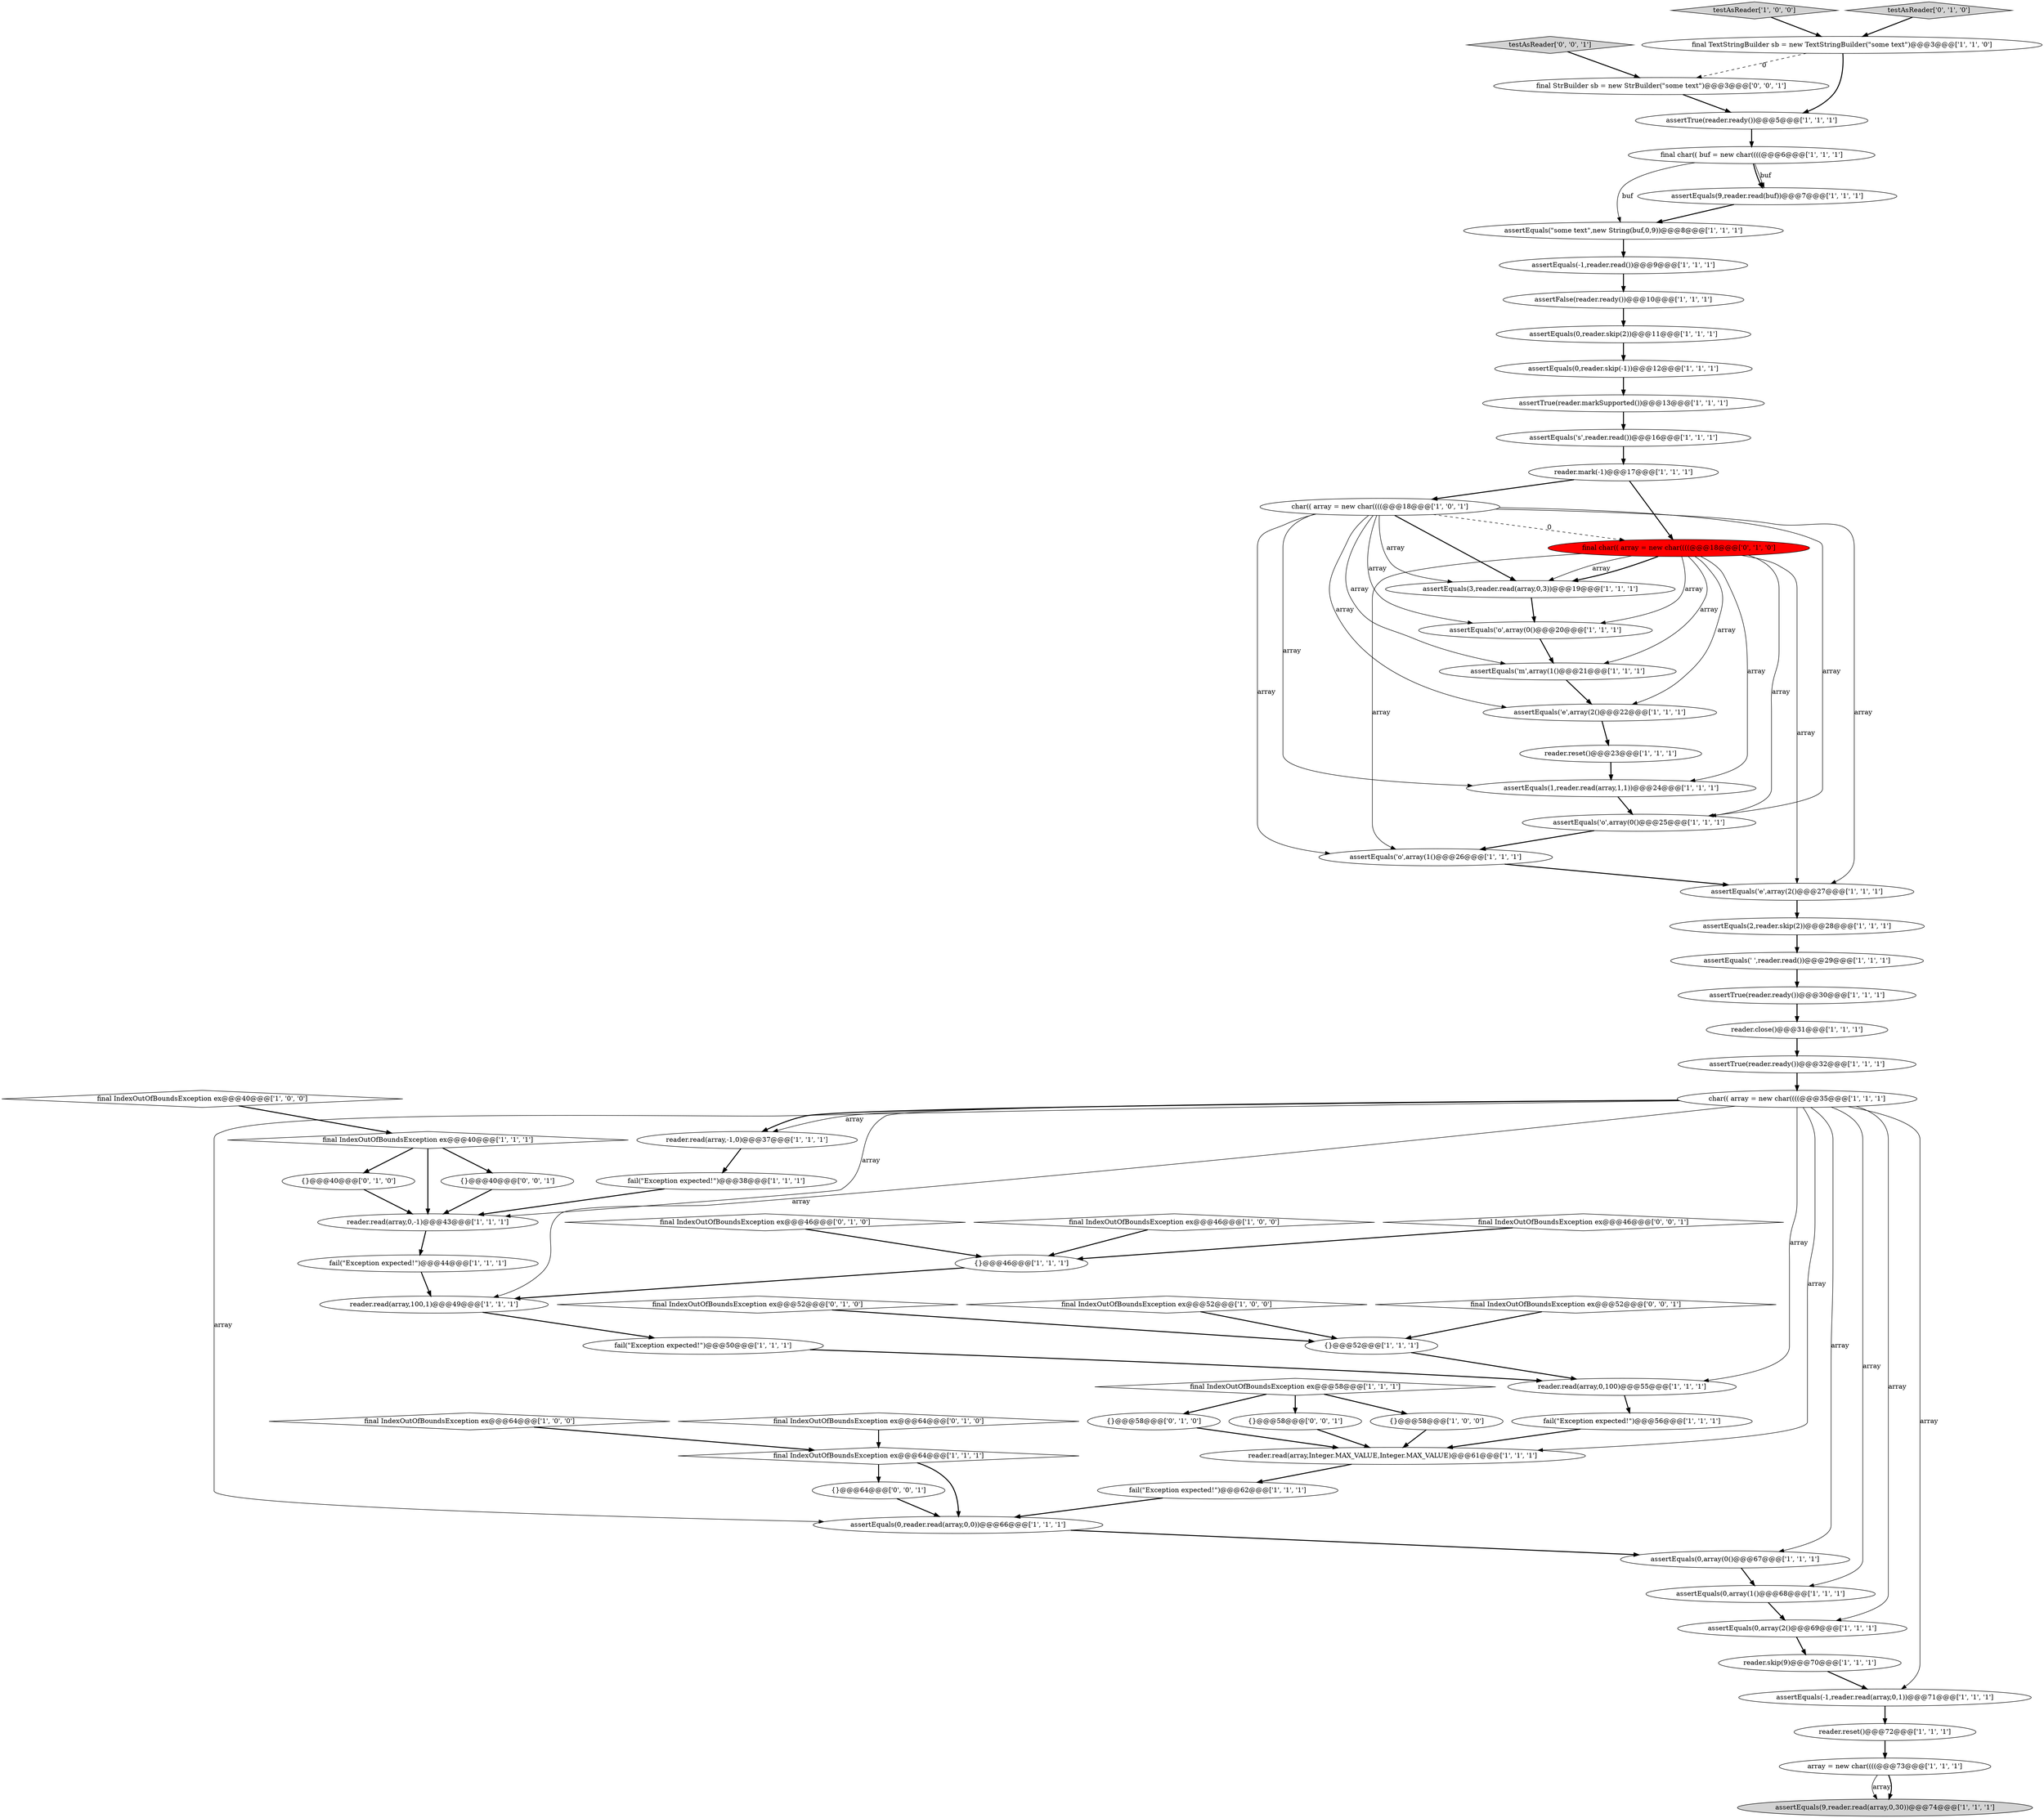 digraph {
3 [style = filled, label = "assertEquals('o',array(0()@@@20@@@['1', '1', '1']", fillcolor = white, shape = ellipse image = "AAA0AAABBB1BBB"];
8 [style = filled, label = "final IndexOutOfBoundsException ex@@@64@@@['1', '0', '0']", fillcolor = white, shape = diamond image = "AAA0AAABBB1BBB"];
21 [style = filled, label = "final IndexOutOfBoundsException ex@@@46@@@['1', '0', '0']", fillcolor = white, shape = diamond image = "AAA0AAABBB1BBB"];
27 [style = filled, label = "assertTrue(reader.ready())@@@30@@@['1', '1', '1']", fillcolor = white, shape = ellipse image = "AAA0AAABBB1BBB"];
48 [style = filled, label = "assertEquals(0,reader.skip(-1))@@@12@@@['1', '1', '1']", fillcolor = white, shape = ellipse image = "AAA0AAABBB1BBB"];
55 [style = filled, label = "reader.read(array,-1,0)@@@37@@@['1', '1', '1']", fillcolor = white, shape = ellipse image = "AAA0AAABBB1BBB"];
66 [style = filled, label = "final IndexOutOfBoundsException ex@@@46@@@['0', '0', '1']", fillcolor = white, shape = diamond image = "AAA0AAABBB3BBB"];
67 [style = filled, label = "final StrBuilder sb = new StrBuilder(\"some text\")@@@3@@@['0', '0', '1']", fillcolor = white, shape = ellipse image = "AAA0AAABBB3BBB"];
7 [style = filled, label = "assertEquals(\"some text\",new String(buf,0,9))@@@8@@@['1', '1', '1']", fillcolor = white, shape = ellipse image = "AAA0AAABBB1BBB"];
39 [style = filled, label = "{}@@@52@@@['1', '1', '1']", fillcolor = white, shape = ellipse image = "AAA0AAABBB1BBB"];
14 [style = filled, label = "{}@@@58@@@['1', '0', '0']", fillcolor = white, shape = ellipse image = "AAA0AAABBB1BBB"];
33 [style = filled, label = "reader.read(array,0,100)@@@55@@@['1', '1', '1']", fillcolor = white, shape = ellipse image = "AAA0AAABBB1BBB"];
0 [style = filled, label = "reader.read(array,100,1)@@@49@@@['1', '1', '1']", fillcolor = white, shape = ellipse image = "AAA0AAABBB1BBB"];
49 [style = filled, label = "assertEquals(0,reader.skip(2))@@@11@@@['1', '1', '1']", fillcolor = white, shape = ellipse image = "AAA0AAABBB1BBB"];
62 [style = filled, label = "final IndexOutOfBoundsException ex@@@46@@@['0', '1', '0']", fillcolor = white, shape = diamond image = "AAA0AAABBB2BBB"];
69 [style = filled, label = "{}@@@64@@@['0', '0', '1']", fillcolor = white, shape = ellipse image = "AAA0AAABBB3BBB"];
13 [style = filled, label = "assertEquals(' ',reader.read())@@@29@@@['1', '1', '1']", fillcolor = white, shape = ellipse image = "AAA0AAABBB1BBB"];
61 [style = filled, label = "final IndexOutOfBoundsException ex@@@64@@@['0', '1', '0']", fillcolor = white, shape = diamond image = "AAA0AAABBB2BBB"];
9 [style = filled, label = "reader.reset()@@@72@@@['1', '1', '1']", fillcolor = white, shape = ellipse image = "AAA0AAABBB1BBB"];
43 [style = filled, label = "final char(( buf = new char((((@@@6@@@['1', '1', '1']", fillcolor = white, shape = ellipse image = "AAA0AAABBB1BBB"];
18 [style = filled, label = "assertEquals(1,reader.read(array,1,1))@@@24@@@['1', '1', '1']", fillcolor = white, shape = ellipse image = "AAA0AAABBB1BBB"];
53 [style = filled, label = "assertEquals('e',array(2()@@@27@@@['1', '1', '1']", fillcolor = white, shape = ellipse image = "AAA0AAABBB1BBB"];
2 [style = filled, label = "assertEquals(3,reader.read(array,0,3))@@@19@@@['1', '1', '1']", fillcolor = white, shape = ellipse image = "AAA0AAABBB1BBB"];
41 [style = filled, label = "{}@@@46@@@['1', '1', '1']", fillcolor = white, shape = ellipse image = "AAA0AAABBB1BBB"];
28 [style = filled, label = "final IndexOutOfBoundsException ex@@@40@@@['1', '1', '1']", fillcolor = white, shape = diamond image = "AAA0AAABBB1BBB"];
34 [style = filled, label = "final IndexOutOfBoundsException ex@@@58@@@['1', '1', '1']", fillcolor = white, shape = diamond image = "AAA0AAABBB1BBB"];
36 [style = filled, label = "fail(\"Exception expected!\")@@@62@@@['1', '1', '1']", fillcolor = white, shape = ellipse image = "AAA0AAABBB1BBB"];
31 [style = filled, label = "reader.read(array,0,-1)@@@43@@@['1', '1', '1']", fillcolor = white, shape = ellipse image = "AAA0AAABBB1BBB"];
71 [style = filled, label = "testAsReader['0', '0', '1']", fillcolor = lightgray, shape = diamond image = "AAA0AAABBB3BBB"];
57 [style = filled, label = "assertEquals(9,reader.read(buf))@@@7@@@['1', '1', '1']", fillcolor = white, shape = ellipse image = "AAA0AAABBB1BBB"];
10 [style = filled, label = "final IndexOutOfBoundsException ex@@@40@@@['1', '0', '0']", fillcolor = white, shape = diamond image = "AAA0AAABBB1BBB"];
54 [style = filled, label = "assertEquals(0,array(1()@@@68@@@['1', '1', '1']", fillcolor = white, shape = ellipse image = "AAA0AAABBB1BBB"];
29 [style = filled, label = "fail(\"Exception expected!\")@@@56@@@['1', '1', '1']", fillcolor = white, shape = ellipse image = "AAA0AAABBB1BBB"];
6 [style = filled, label = "assertEquals(0,array(2()@@@69@@@['1', '1', '1']", fillcolor = white, shape = ellipse image = "AAA0AAABBB1BBB"];
25 [style = filled, label = "testAsReader['1', '0', '0']", fillcolor = lightgray, shape = diamond image = "AAA0AAABBB1BBB"];
46 [style = filled, label = "assertEquals(0,array(0()@@@67@@@['1', '1', '1']", fillcolor = white, shape = ellipse image = "AAA0AAABBB1BBB"];
22 [style = filled, label = "reader.mark(-1)@@@17@@@['1', '1', '1']", fillcolor = white, shape = ellipse image = "AAA0AAABBB1BBB"];
65 [style = filled, label = "{}@@@40@@@['0', '0', '1']", fillcolor = white, shape = ellipse image = "AAA0AAABBB3BBB"];
60 [style = filled, label = "final IndexOutOfBoundsException ex@@@52@@@['0', '1', '0']", fillcolor = white, shape = diamond image = "AAA0AAABBB2BBB"];
63 [style = filled, label = "final char(( array = new char((((@@@18@@@['0', '1', '0']", fillcolor = red, shape = ellipse image = "AAA1AAABBB2BBB"];
5 [style = filled, label = "char(( array = new char((((@@@18@@@['1', '0', '1']", fillcolor = white, shape = ellipse image = "AAA0AAABBB1BBB"];
20 [style = filled, label = "final IndexOutOfBoundsException ex@@@52@@@['1', '0', '0']", fillcolor = white, shape = diamond image = "AAA0AAABBB1BBB"];
58 [style = filled, label = "{}@@@58@@@['0', '1', '0']", fillcolor = white, shape = ellipse image = "AAA0AAABBB2BBB"];
24 [style = filled, label = "fail(\"Exception expected!\")@@@44@@@['1', '1', '1']", fillcolor = white, shape = ellipse image = "AAA0AAABBB1BBB"];
44 [style = filled, label = "assertEquals(2,reader.skip(2))@@@28@@@['1', '1', '1']", fillcolor = white, shape = ellipse image = "AAA0AAABBB1BBB"];
51 [style = filled, label = "assertEquals('o',array(0()@@@25@@@['1', '1', '1']", fillcolor = white, shape = ellipse image = "AAA0AAABBB1BBB"];
70 [style = filled, label = "final IndexOutOfBoundsException ex@@@52@@@['0', '0', '1']", fillcolor = white, shape = diamond image = "AAA0AAABBB3BBB"];
37 [style = filled, label = "final IndexOutOfBoundsException ex@@@64@@@['1', '1', '1']", fillcolor = white, shape = diamond image = "AAA0AAABBB1BBB"];
1 [style = filled, label = "assertTrue(reader.ready())@@@5@@@['1', '1', '1']", fillcolor = white, shape = ellipse image = "AAA0AAABBB1BBB"];
45 [style = filled, label = "assertEquals(9,reader.read(array,0,30))@@@74@@@['1', '1', '1']", fillcolor = lightgray, shape = ellipse image = "AAA0AAABBB1BBB"];
19 [style = filled, label = "assertEquals('o',array(1()@@@26@@@['1', '1', '1']", fillcolor = white, shape = ellipse image = "AAA0AAABBB1BBB"];
16 [style = filled, label = "assertFalse(reader.ready())@@@10@@@['1', '1', '1']", fillcolor = white, shape = ellipse image = "AAA0AAABBB1BBB"];
23 [style = filled, label = "reader.reset()@@@23@@@['1', '1', '1']", fillcolor = white, shape = ellipse image = "AAA0AAABBB1BBB"];
26 [style = filled, label = "assertEquals(-1,reader.read(array,0,1))@@@71@@@['1', '1', '1']", fillcolor = white, shape = ellipse image = "AAA0AAABBB1BBB"];
11 [style = filled, label = "assertTrue(reader.markSupported())@@@13@@@['1', '1', '1']", fillcolor = white, shape = ellipse image = "AAA0AAABBB1BBB"];
50 [style = filled, label = "assertEquals('s',reader.read())@@@16@@@['1', '1', '1']", fillcolor = white, shape = ellipse image = "AAA0AAABBB1BBB"];
4 [style = filled, label = "reader.read(array,Integer.MAX_VALUE,Integer.MAX_VALUE)@@@61@@@['1', '1', '1']", fillcolor = white, shape = ellipse image = "AAA0AAABBB1BBB"];
68 [style = filled, label = "{}@@@58@@@['0', '0', '1']", fillcolor = white, shape = ellipse image = "AAA0AAABBB3BBB"];
32 [style = filled, label = "fail(\"Exception expected!\")@@@50@@@['1', '1', '1']", fillcolor = white, shape = ellipse image = "AAA0AAABBB1BBB"];
12 [style = filled, label = "fail(\"Exception expected!\")@@@38@@@['1', '1', '1']", fillcolor = white, shape = ellipse image = "AAA0AAABBB1BBB"];
42 [style = filled, label = "reader.skip(9)@@@70@@@['1', '1', '1']", fillcolor = white, shape = ellipse image = "AAA0AAABBB1BBB"];
52 [style = filled, label = "assertTrue(reader.ready())@@@32@@@['1', '1', '1']", fillcolor = white, shape = ellipse image = "AAA0AAABBB1BBB"];
47 [style = filled, label = "char(( array = new char((((@@@35@@@['1', '1', '1']", fillcolor = white, shape = ellipse image = "AAA0AAABBB1BBB"];
64 [style = filled, label = "testAsReader['0', '1', '0']", fillcolor = lightgray, shape = diamond image = "AAA0AAABBB2BBB"];
59 [style = filled, label = "{}@@@40@@@['0', '1', '0']", fillcolor = white, shape = ellipse image = "AAA0AAABBB2BBB"];
17 [style = filled, label = "final TextStringBuilder sb = new TextStringBuilder(\"some text\")@@@3@@@['1', '1', '0']", fillcolor = white, shape = ellipse image = "AAA0AAABBB1BBB"];
40 [style = filled, label = "array = new char((((@@@73@@@['1', '1', '1']", fillcolor = white, shape = ellipse image = "AAA0AAABBB1BBB"];
35 [style = filled, label = "assertEquals(0,reader.read(array,0,0))@@@66@@@['1', '1', '1']", fillcolor = white, shape = ellipse image = "AAA0AAABBB1BBB"];
15 [style = filled, label = "assertEquals('m',array(1()@@@21@@@['1', '1', '1']", fillcolor = white, shape = ellipse image = "AAA0AAABBB1BBB"];
38 [style = filled, label = "assertEquals('e',array(2()@@@22@@@['1', '1', '1']", fillcolor = white, shape = ellipse image = "AAA0AAABBB1BBB"];
56 [style = filled, label = "reader.close()@@@31@@@['1', '1', '1']", fillcolor = white, shape = ellipse image = "AAA0AAABBB1BBB"];
30 [style = filled, label = "assertEquals(-1,reader.read())@@@9@@@['1', '1', '1']", fillcolor = white, shape = ellipse image = "AAA0AAABBB1BBB"];
41->0 [style = bold, label=""];
56->52 [style = bold, label=""];
61->37 [style = bold, label=""];
43->7 [style = solid, label="buf"];
50->22 [style = bold, label=""];
7->30 [style = bold, label=""];
5->15 [style = solid, label="array"];
49->48 [style = bold, label=""];
53->44 [style = bold, label=""];
26->9 [style = bold, label=""];
59->31 [style = bold, label=""];
67->1 [style = bold, label=""];
34->58 [style = bold, label=""];
34->68 [style = bold, label=""];
71->67 [style = bold, label=""];
52->47 [style = bold, label=""];
46->54 [style = bold, label=""];
16->49 [style = bold, label=""];
47->33 [style = solid, label="array"];
47->4 [style = solid, label="array"];
22->63 [style = bold, label=""];
54->6 [style = bold, label=""];
47->35 [style = solid, label="array"];
4->36 [style = bold, label=""];
28->65 [style = bold, label=""];
60->39 [style = bold, label=""];
68->4 [style = bold, label=""];
55->12 [style = bold, label=""];
63->2 [style = solid, label="array"];
9->40 [style = bold, label=""];
15->38 [style = bold, label=""];
24->0 [style = bold, label=""];
63->2 [style = bold, label=""];
21->41 [style = bold, label=""];
66->41 [style = bold, label=""];
47->55 [style = solid, label="array"];
22->5 [style = bold, label=""];
63->15 [style = solid, label="array"];
63->3 [style = solid, label="array"];
27->56 [style = bold, label=""];
63->51 [style = solid, label="array"];
33->29 [style = bold, label=""];
70->39 [style = bold, label=""];
5->2 [style = solid, label="array"];
47->54 [style = solid, label="array"];
57->7 [style = bold, label=""];
20->39 [style = bold, label=""];
18->51 [style = bold, label=""];
47->6 [style = solid, label="array"];
47->26 [style = solid, label="array"];
34->14 [style = bold, label=""];
36->35 [style = bold, label=""];
5->19 [style = solid, label="array"];
28->59 [style = bold, label=""];
12->31 [style = bold, label=""];
47->46 [style = solid, label="array"];
14->4 [style = bold, label=""];
5->51 [style = solid, label="array"];
47->31 [style = solid, label="array"];
17->1 [style = bold, label=""];
64->17 [style = bold, label=""];
65->31 [style = bold, label=""];
31->24 [style = bold, label=""];
2->3 [style = bold, label=""];
28->31 [style = bold, label=""];
6->42 [style = bold, label=""];
43->57 [style = solid, label="buf"];
25->17 [style = bold, label=""];
32->33 [style = bold, label=""];
39->33 [style = bold, label=""];
13->27 [style = bold, label=""];
19->53 [style = bold, label=""];
62->41 [style = bold, label=""];
5->38 [style = solid, label="array"];
48->11 [style = bold, label=""];
37->69 [style = bold, label=""];
11->50 [style = bold, label=""];
8->37 [style = bold, label=""];
58->4 [style = bold, label=""];
37->35 [style = bold, label=""];
0->32 [style = bold, label=""];
23->18 [style = bold, label=""];
42->26 [style = bold, label=""];
29->4 [style = bold, label=""];
10->28 [style = bold, label=""];
43->57 [style = bold, label=""];
63->53 [style = solid, label="array"];
1->43 [style = bold, label=""];
63->19 [style = solid, label="array"];
38->23 [style = bold, label=""];
3->15 [style = bold, label=""];
47->0 [style = solid, label="array"];
69->35 [style = bold, label=""];
17->67 [style = dashed, label="0"];
40->45 [style = solid, label="array"];
5->63 [style = dashed, label="0"];
5->2 [style = bold, label=""];
47->55 [style = bold, label=""];
63->18 [style = solid, label="array"];
5->53 [style = solid, label="array"];
44->13 [style = bold, label=""];
40->45 [style = bold, label=""];
30->16 [style = bold, label=""];
63->38 [style = solid, label="array"];
51->19 [style = bold, label=""];
5->18 [style = solid, label="array"];
5->3 [style = solid, label="array"];
35->46 [style = bold, label=""];
}
